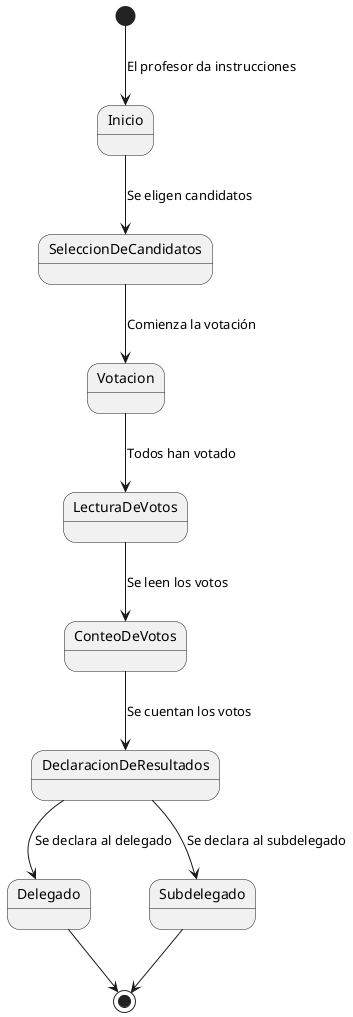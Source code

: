 @startuml
[*] --> Inicio : El profesor da instrucciones

Inicio --> SeleccionDeCandidatos : Se eligen candidatos

SeleccionDeCandidatos --> Votacion : Comienza la votación
Votacion --> LecturaDeVotos : Todos han votado

LecturaDeVotos --> ConteoDeVotos : Se leen los votos
ConteoDeVotos --> DeclaracionDeResultados : Se cuentan los votos

DeclaracionDeResultados --> Delegado : Se declara al delegado
DeclaracionDeResultados --> Subdelegado : Se declara al subdelegado

Delegado --> [*]
Subdelegado --> [*]

@enduml